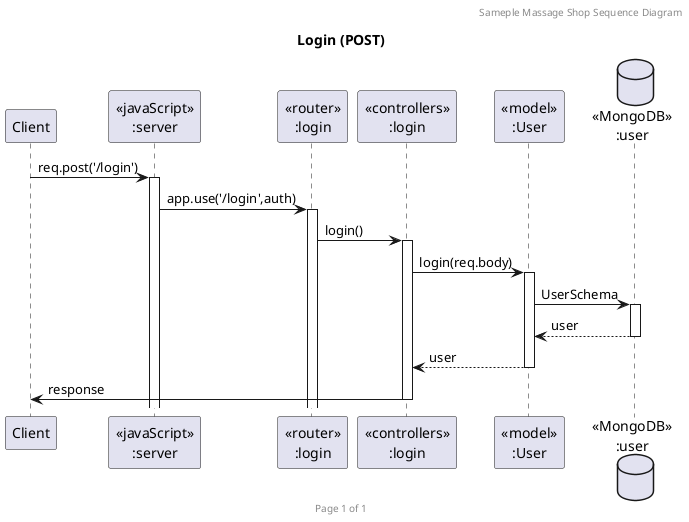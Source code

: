 @startuml Login (POST)

header Sameple Massage Shop Sequence Diagram
footer Page %page% of %lastpage%
title "Login (POST)"

participant "Client" as client
participant "<<javaScript>>\n:server" as server
participant "<<router>>\n:login" as routerLogin
participant "<<controllers>>\n:login" as controllersLogin
participant "<<model>>\n:User" as modelUser
database "<<MongoDB>>\n:user" as UserDatabase

client->server ++:req.post('/login')
server->routerLogin ++:app.use('/login',auth)
routerLogin -> controllersLogin ++:login()
controllersLogin->modelUser ++:login(req.body)
modelUser ->UserDatabase ++: UserSchema
UserDatabase --> modelUser --: user
controllersLogin <-- modelUser --:user
controllersLogin->client --:response

@enduml